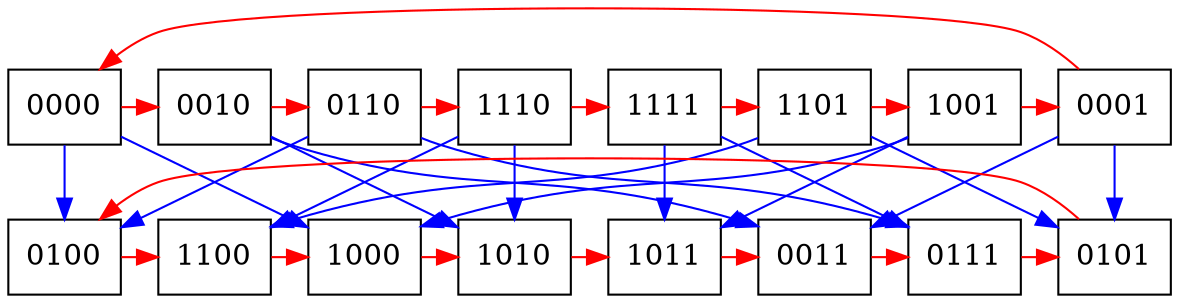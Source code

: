 digraph {
	subgraph level_3 { rank = same; node [shape = box] 0000; 0001; 0010; 0110; 1001; 1101; 1110; 1111};
	subgraph level_1 { rank = same; node [shape = box] 0011; 0100; 0101; 0111; 1000; 1010; 1011; 1100};

	edge [color = red, label = ""] 0000 -> 0010 ;
	edge [color = blue, label = ""] 0000 -> 0100 ;
	edge [color = blue, label = ""] 0000 -> 1000 ;
	edge [color = red, label = ""] 0001 -> 0000 ;
	edge [color = blue, label = ""] 0001 -> 0011 ;
	edge [color = blue, label = ""] 0001 -> 0101 ;
	edge [color = blue, label = ""] 0010 -> 0011 ;
	edge [color = red, label = ""] 0010 -> 0110 ;
	edge [color = blue, label = ""] 0010 -> 1010 ;
	edge [color = red, label = ""] 0011 -> 0111 ;
	edge [color = red, label = ""] 0100 -> 1100 ;
	edge [color = red, label = ""] 0101 -> 0100 ;
	edge [color = blue, label = ""] 0110 -> 0100 ;
	edge [color = blue, label = ""] 0110 -> 0111 ;
	edge [color = red, label = ""] 0110 -> 1110 ;
	edge [color = red, label = ""] 0111 -> 0101 ;
	edge [color = red, label = ""] 1000 -> 1010 ;
	edge [color = red, label = ""] 1001 -> 0001 ;
	edge [color = blue, label = ""] 1001 -> 1000 ;
	edge [color = blue, label = ""] 1001 -> 1011 ;
	edge [color = red, label = ""] 1010 -> 1011 ;
	edge [color = red, label = ""] 1011 -> 0011 ;
	edge [color = red, label = ""] 1100 -> 1000 ;
	edge [color = blue, label = ""] 1101 -> 0101 ;
	edge [color = red, label = ""] 1101 -> 1001 ;
	edge [color = blue, label = ""] 1101 -> 1100 ;
	edge [color = blue, label = ""] 1110 -> 1010 ;
	edge [color = blue, label = ""] 1110 -> 1100 ;
	edge [color = red, label = ""] 1110 -> 1111 ;
	edge [color = blue, label = ""] 1111 -> 0111 ;
	edge [color = blue, label = ""] 1111 -> 1011 ;
	edge [color = red, label = ""] 1111 -> 1101 ;
}
